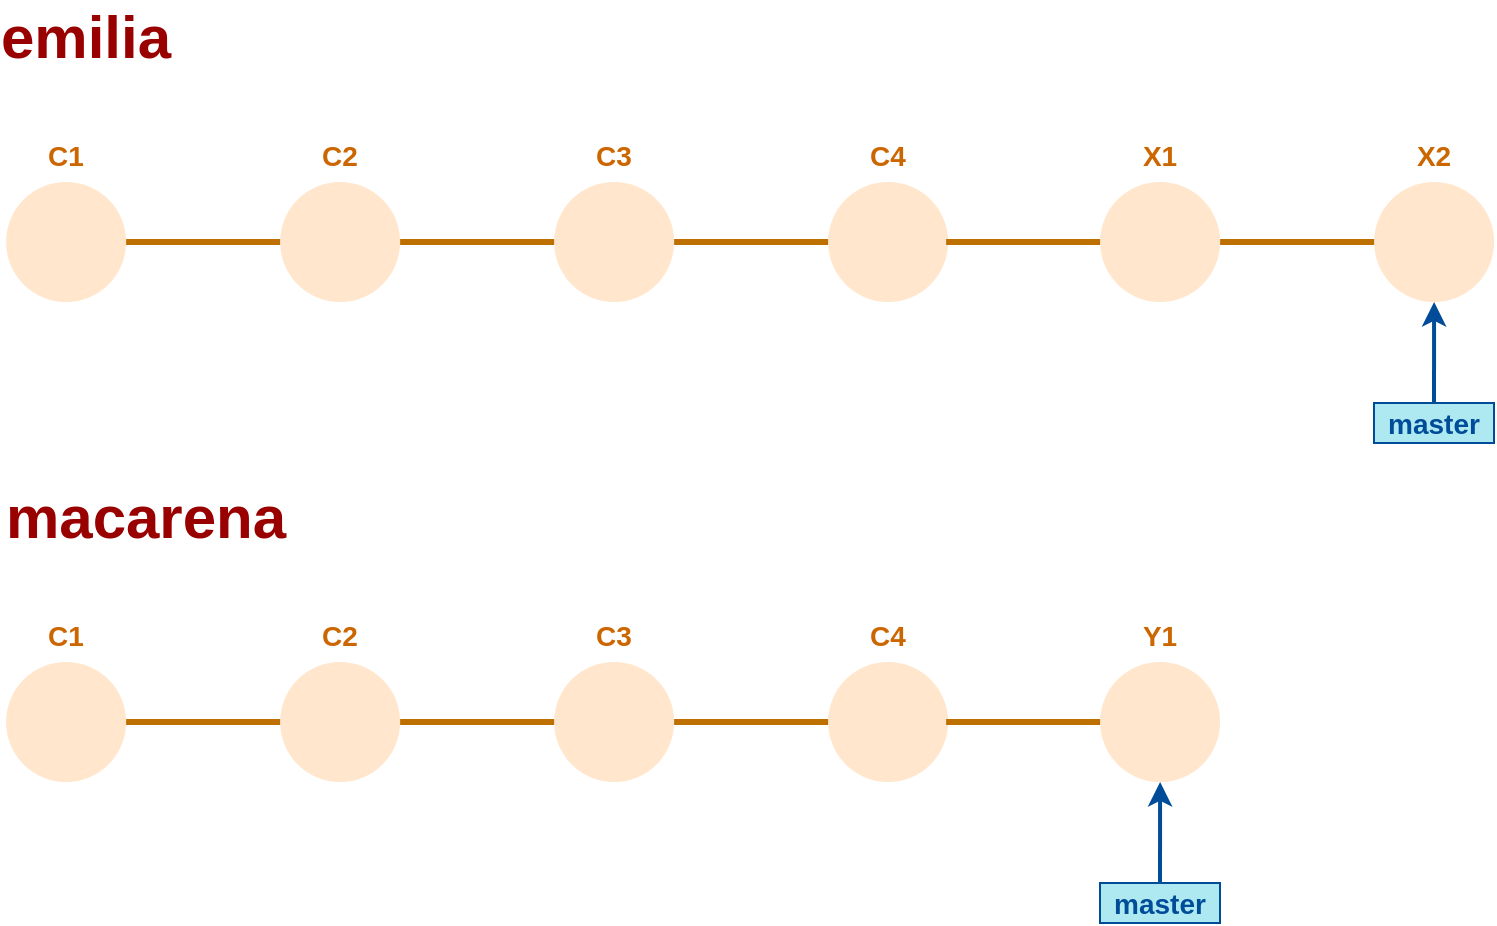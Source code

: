 <mxfile version="12.1.3" type="device" pages="1"><diagram id="HAET5fpl5bqPvAFkC88v" name="Page-1"><mxGraphModel dx="1374" dy="609" grid="1" gridSize="10" guides="1" tooltips="1" connect="1" arrows="1" fold="1" page="1" pageScale="1" pageWidth="1500" pageHeight="1569" math="0" shadow="0"><root><mxCell id="0"/><mxCell id="1" parent="0"/><mxCell id="OzglFJ8sJ1fg2wrmD4SC-4" value="" style="ellipse;whiteSpace=wrap;html=1;aspect=fixed;fillColor=#FFE6CC;strokeColor=none;" parent="1" vertex="1"><mxGeometry x="40.059" y="143" width="60" height="60" as="geometry"/></mxCell><mxCell id="OzglFJ8sJ1fg2wrmD4SC-5" value="" style="ellipse;whiteSpace=wrap;html=1;aspect=fixed;fillColor=#FFE6CC;strokeColor=none;" parent="1" vertex="1"><mxGeometry x="177.059" y="143" width="60" height="60" as="geometry"/></mxCell><mxCell id="OzglFJ8sJ1fg2wrmD4SC-6" value="" style="endArrow=none;html=1;entryX=1;entryY=0.5;entryDx=0;entryDy=0;exitX=0;exitY=0.5;exitDx=0;exitDy=0;endFill=0;fillColor=#f0a30a;strokeColor=#BD7000;strokeWidth=3;" parent="1" source="OzglFJ8sJ1fg2wrmD4SC-5" target="OzglFJ8sJ1fg2wrmD4SC-4" edge="1"><mxGeometry width="50" height="50" relative="1" as="geometry"><mxPoint x="40.059" y="293" as="sourcePoint"/><mxPoint x="90.059" y="243" as="targetPoint"/></mxGeometry></mxCell><mxCell id="OzglFJ8sJ1fg2wrmD4SC-7" value="C1" style="text;html=1;strokeColor=none;fillColor=none;align=center;verticalAlign=middle;whiteSpace=wrap;rounded=0;fontStyle=1;fontSize=14;fontColor=#CC6600;" parent="1" vertex="1"><mxGeometry x="50.059" y="120" width="40" height="20" as="geometry"/></mxCell><mxCell id="OzglFJ8sJ1fg2wrmD4SC-8" value="C2" style="text;html=1;strokeColor=none;fillColor=none;align=center;verticalAlign=middle;whiteSpace=wrap;rounded=0;fontStyle=1;fontSize=14;fontColor=#CC6600;" parent="1" vertex="1"><mxGeometry x="187.059" y="120" width="40" height="20" as="geometry"/></mxCell><mxCell id="OzglFJ8sJ1fg2wrmD4SC-9" value="" style="ellipse;whiteSpace=wrap;html=1;aspect=fixed;fillColor=#FFE6CC;strokeColor=none;" parent="1" vertex="1"><mxGeometry x="314.059" y="143" width="60" height="60" as="geometry"/></mxCell><mxCell id="OzglFJ8sJ1fg2wrmD4SC-10" value="" style="endArrow=none;html=1;entryX=1;entryY=0.5;entryDx=0;entryDy=0;exitX=0;exitY=0.5;exitDx=0;exitDy=0;endFill=0;fillColor=#f0a30a;strokeColor=#BD7000;strokeWidth=3;" parent="1" source="OzglFJ8sJ1fg2wrmD4SC-9" edge="1"><mxGeometry width="50" height="50" relative="1" as="geometry"><mxPoint x="177.059" y="293" as="sourcePoint"/><mxPoint x="237.059" y="173" as="targetPoint"/></mxGeometry></mxCell><mxCell id="OzglFJ8sJ1fg2wrmD4SC-11" value="C3" style="text;html=1;strokeColor=none;fillColor=none;align=center;verticalAlign=middle;whiteSpace=wrap;rounded=0;fontStyle=1;fontSize=14;fontColor=#CC6600;" parent="1" vertex="1"><mxGeometry x="324.059" y="120" width="40" height="20" as="geometry"/></mxCell><mxCell id="OzglFJ8sJ1fg2wrmD4SC-12" value="" style="ellipse;whiteSpace=wrap;html=1;aspect=fixed;fillColor=#FFE6CC;strokeColor=none;" parent="1" vertex="1"><mxGeometry x="451.059" y="143" width="60" height="60" as="geometry"/></mxCell><mxCell id="OzglFJ8sJ1fg2wrmD4SC-13" value="" style="endArrow=none;html=1;entryX=1;entryY=0.5;entryDx=0;entryDy=0;exitX=0;exitY=0.5;exitDx=0;exitDy=0;endFill=0;fillColor=#f0a30a;strokeColor=#BD7000;strokeWidth=3;" parent="1" source="OzglFJ8sJ1fg2wrmD4SC-12" edge="1"><mxGeometry width="50" height="50" relative="1" as="geometry"><mxPoint x="314.059" y="293" as="sourcePoint"/><mxPoint x="374.059" y="173" as="targetPoint"/></mxGeometry></mxCell><mxCell id="OzglFJ8sJ1fg2wrmD4SC-14" value="C4" style="text;html=1;strokeColor=none;fillColor=none;align=center;verticalAlign=middle;whiteSpace=wrap;rounded=0;fontStyle=1;fontSize=14;fontColor=#CC6600;" parent="1" vertex="1"><mxGeometry x="461.059" y="120" width="40" height="20" as="geometry"/></mxCell><mxCell id="OEd3HI6547WiltQD0KjU-24" value="" style="ellipse;whiteSpace=wrap;html=1;aspect=fixed;fillColor=#FFE6CC;strokeColor=none;" vertex="1" parent="1"><mxGeometry x="587.059" y="143" width="60" height="60" as="geometry"/></mxCell><mxCell id="OEd3HI6547WiltQD0KjU-25" value="" style="endArrow=none;html=1;entryX=1;entryY=0.5;entryDx=0;entryDy=0;exitX=0;exitY=0.5;exitDx=0;exitDy=0;endFill=0;fillColor=#f0a30a;strokeColor=#BD7000;strokeWidth=3;" edge="1" parent="1" source="OEd3HI6547WiltQD0KjU-24"><mxGeometry width="50" height="50" relative="1" as="geometry"><mxPoint x="450.059" y="293" as="sourcePoint"/><mxPoint x="510.059" y="173" as="targetPoint"/></mxGeometry></mxCell><mxCell id="OEd3HI6547WiltQD0KjU-26" value="X1" style="text;html=1;strokeColor=none;fillColor=none;align=center;verticalAlign=middle;whiteSpace=wrap;rounded=0;fontStyle=1;fontSize=14;fontColor=#CC6600;" vertex="1" parent="1"><mxGeometry x="597.059" y="120" width="40" height="20" as="geometry"/></mxCell><mxCell id="OEd3HI6547WiltQD0KjU-36" value="master" style="text;html=1;strokeColor=#004C99;fillColor=#AEE9F2;align=center;verticalAlign=middle;whiteSpace=wrap;rounded=0;fontStyle=1;fontSize=14;fontColor=#004C99;" vertex="1" parent="1"><mxGeometry x="724" y="253.5" width="60" height="20" as="geometry"/></mxCell><mxCell id="OEd3HI6547WiltQD0KjU-37" value="" style="endArrow=classic;html=1;strokeColor=#004C99;fillColor=#FFB366;fontColor=#07733D;exitX=0.5;exitY=0;exitDx=0;exitDy=0;strokeWidth=2;entryX=0.5;entryY=1;entryDx=0;entryDy=0;" edge="1" parent="1" source="OEd3HI6547WiltQD0KjU-36" target="OEd3HI6547WiltQD0KjU-43"><mxGeometry width="50" height="50" relative="1" as="geometry"><mxPoint x="764" y="96" as="sourcePoint"/><mxPoint x="754" y="206.5" as="targetPoint"/></mxGeometry></mxCell><mxCell id="OEd3HI6547WiltQD0KjU-43" value="" style="ellipse;whiteSpace=wrap;html=1;aspect=fixed;fillColor=#FFE6CC;strokeColor=none;" vertex="1" parent="1"><mxGeometry x="724.059" y="143" width="60" height="60" as="geometry"/></mxCell><mxCell id="OEd3HI6547WiltQD0KjU-44" value="" style="endArrow=none;html=1;entryX=1;entryY=0.5;entryDx=0;entryDy=0;exitX=0;exitY=0.5;exitDx=0;exitDy=0;endFill=0;fillColor=#f0a30a;strokeColor=#BD7000;strokeWidth=3;" edge="1" parent="1" source="OEd3HI6547WiltQD0KjU-43" target="OEd3HI6547WiltQD0KjU-24"><mxGeometry width="50" height="50" relative="1" as="geometry"><mxPoint x="587.059" y="293" as="sourcePoint"/><mxPoint x="647.059" y="173" as="targetPoint"/></mxGeometry></mxCell><mxCell id="OEd3HI6547WiltQD0KjU-45" value="X2" style="text;html=1;strokeColor=none;fillColor=none;align=center;verticalAlign=middle;whiteSpace=wrap;rounded=0;fontStyle=1;fontSize=14;fontColor=#CC6600;" vertex="1" parent="1"><mxGeometry x="734.059" y="120" width="40" height="20" as="geometry"/></mxCell><mxCell id="OEd3HI6547WiltQD0KjU-46" value="emilia" style="text;html=1;strokeColor=none;fillColor=none;align=center;verticalAlign=middle;whiteSpace=wrap;rounded=0;fontSize=30;fontColor=#990000;fontStyle=1" vertex="1" parent="1"><mxGeometry x="60" y="60" width="40" height="20" as="geometry"/></mxCell><mxCell id="OEd3HI6547WiltQD0KjU-47" value="" style="ellipse;whiteSpace=wrap;html=1;aspect=fixed;fillColor=#FFE6CC;strokeColor=none;" vertex="1" parent="1"><mxGeometry x="40.059" y="383" width="60" height="60" as="geometry"/></mxCell><mxCell id="OEd3HI6547WiltQD0KjU-48" value="" style="ellipse;whiteSpace=wrap;html=1;aspect=fixed;fillColor=#FFE6CC;strokeColor=none;" vertex="1" parent="1"><mxGeometry x="177.059" y="383" width="60" height="60" as="geometry"/></mxCell><mxCell id="OEd3HI6547WiltQD0KjU-49" value="" style="endArrow=none;html=1;entryX=1;entryY=0.5;entryDx=0;entryDy=0;exitX=0;exitY=0.5;exitDx=0;exitDy=0;endFill=0;fillColor=#f0a30a;strokeColor=#BD7000;strokeWidth=3;" edge="1" parent="1" source="OEd3HI6547WiltQD0KjU-48" target="OEd3HI6547WiltQD0KjU-47"><mxGeometry width="50" height="50" relative="1" as="geometry"><mxPoint x="40.059" y="533" as="sourcePoint"/><mxPoint x="90.059" y="483" as="targetPoint"/></mxGeometry></mxCell><mxCell id="OEd3HI6547WiltQD0KjU-50" value="C1" style="text;html=1;strokeColor=none;fillColor=none;align=center;verticalAlign=middle;whiteSpace=wrap;rounded=0;fontStyle=1;fontSize=14;fontColor=#CC6600;" vertex="1" parent="1"><mxGeometry x="50.059" y="360" width="40" height="20" as="geometry"/></mxCell><mxCell id="OEd3HI6547WiltQD0KjU-51" value="C2" style="text;html=1;strokeColor=none;fillColor=none;align=center;verticalAlign=middle;whiteSpace=wrap;rounded=0;fontStyle=1;fontSize=14;fontColor=#CC6600;" vertex="1" parent="1"><mxGeometry x="187.059" y="360" width="40" height="20" as="geometry"/></mxCell><mxCell id="OEd3HI6547WiltQD0KjU-52" value="" style="ellipse;whiteSpace=wrap;html=1;aspect=fixed;fillColor=#FFE6CC;strokeColor=none;" vertex="1" parent="1"><mxGeometry x="314.059" y="383" width="60" height="60" as="geometry"/></mxCell><mxCell id="OEd3HI6547WiltQD0KjU-53" value="" style="endArrow=none;html=1;entryX=1;entryY=0.5;entryDx=0;entryDy=0;exitX=0;exitY=0.5;exitDx=0;exitDy=0;endFill=0;fillColor=#f0a30a;strokeColor=#BD7000;strokeWidth=3;" edge="1" parent="1" source="OEd3HI6547WiltQD0KjU-52"><mxGeometry width="50" height="50" relative="1" as="geometry"><mxPoint x="177.059" y="533" as="sourcePoint"/><mxPoint x="237.059" y="413" as="targetPoint"/></mxGeometry></mxCell><mxCell id="OEd3HI6547WiltQD0KjU-54" value="C3" style="text;html=1;strokeColor=none;fillColor=none;align=center;verticalAlign=middle;whiteSpace=wrap;rounded=0;fontStyle=1;fontSize=14;fontColor=#CC6600;" vertex="1" parent="1"><mxGeometry x="324.059" y="360" width="40" height="20" as="geometry"/></mxCell><mxCell id="OEd3HI6547WiltQD0KjU-55" value="" style="ellipse;whiteSpace=wrap;html=1;aspect=fixed;fillColor=#FFE6CC;strokeColor=none;" vertex="1" parent="1"><mxGeometry x="451.059" y="383" width="60" height="60" as="geometry"/></mxCell><mxCell id="OEd3HI6547WiltQD0KjU-56" value="" style="endArrow=none;html=1;entryX=1;entryY=0.5;entryDx=0;entryDy=0;exitX=0;exitY=0.5;exitDx=0;exitDy=0;endFill=0;fillColor=#f0a30a;strokeColor=#BD7000;strokeWidth=3;" edge="1" parent="1" source="OEd3HI6547WiltQD0KjU-55"><mxGeometry width="50" height="50" relative="1" as="geometry"><mxPoint x="314.059" y="533" as="sourcePoint"/><mxPoint x="374.059" y="413" as="targetPoint"/></mxGeometry></mxCell><mxCell id="OEd3HI6547WiltQD0KjU-57" value="C4" style="text;html=1;strokeColor=none;fillColor=none;align=center;verticalAlign=middle;whiteSpace=wrap;rounded=0;fontStyle=1;fontSize=14;fontColor=#CC6600;" vertex="1" parent="1"><mxGeometry x="461.059" y="360" width="40" height="20" as="geometry"/></mxCell><mxCell id="OEd3HI6547WiltQD0KjU-58" value="" style="ellipse;whiteSpace=wrap;html=1;aspect=fixed;fillColor=#FFE6CC;strokeColor=none;" vertex="1" parent="1"><mxGeometry x="587.059" y="383" width="60" height="60" as="geometry"/></mxCell><mxCell id="OEd3HI6547WiltQD0KjU-59" value="" style="endArrow=none;html=1;entryX=1;entryY=0.5;entryDx=0;entryDy=0;exitX=0;exitY=0.5;exitDx=0;exitDy=0;endFill=0;fillColor=#f0a30a;strokeColor=#BD7000;strokeWidth=3;" edge="1" parent="1" source="OEd3HI6547WiltQD0KjU-58"><mxGeometry width="50" height="50" relative="1" as="geometry"><mxPoint x="450.059" y="533" as="sourcePoint"/><mxPoint x="510.059" y="413" as="targetPoint"/></mxGeometry></mxCell><mxCell id="OEd3HI6547WiltQD0KjU-60" value="Y1" style="text;html=1;strokeColor=none;fillColor=none;align=center;verticalAlign=middle;whiteSpace=wrap;rounded=0;fontStyle=1;fontSize=14;fontColor=#CC6600;" vertex="1" parent="1"><mxGeometry x="597.059" y="360" width="40" height="20" as="geometry"/></mxCell><mxCell id="OEd3HI6547WiltQD0KjU-61" value="master" style="text;html=1;strokeColor=#004C99;fillColor=#AEE9F2;align=center;verticalAlign=middle;whiteSpace=wrap;rounded=0;fontStyle=1;fontSize=14;fontColor=#004C99;" vertex="1" parent="1"><mxGeometry x="587" y="493.5" width="60" height="20" as="geometry"/></mxCell><mxCell id="OEd3HI6547WiltQD0KjU-62" value="" style="endArrow=classic;html=1;strokeColor=#004C99;fillColor=#FFB366;fontColor=#07733D;exitX=0.5;exitY=0;exitDx=0;exitDy=0;strokeWidth=2;entryX=0.5;entryY=1;entryDx=0;entryDy=0;" edge="1" parent="1" source="OEd3HI6547WiltQD0KjU-61" target="OEd3HI6547WiltQD0KjU-58"><mxGeometry width="50" height="50" relative="1" as="geometry"><mxPoint x="627" y="336" as="sourcePoint"/><mxPoint x="617.059" y="443" as="targetPoint"/></mxGeometry></mxCell><mxCell id="OEd3HI6547WiltQD0KjU-66" value="macarena" style="text;html=1;strokeColor=none;fillColor=none;align=center;verticalAlign=middle;whiteSpace=wrap;rounded=0;fontSize=30;fontColor=#990000;fontStyle=1" vertex="1" parent="1"><mxGeometry x="60" y="300" width="100" height="20" as="geometry"/></mxCell></root></mxGraphModel></diagram></mxfile>